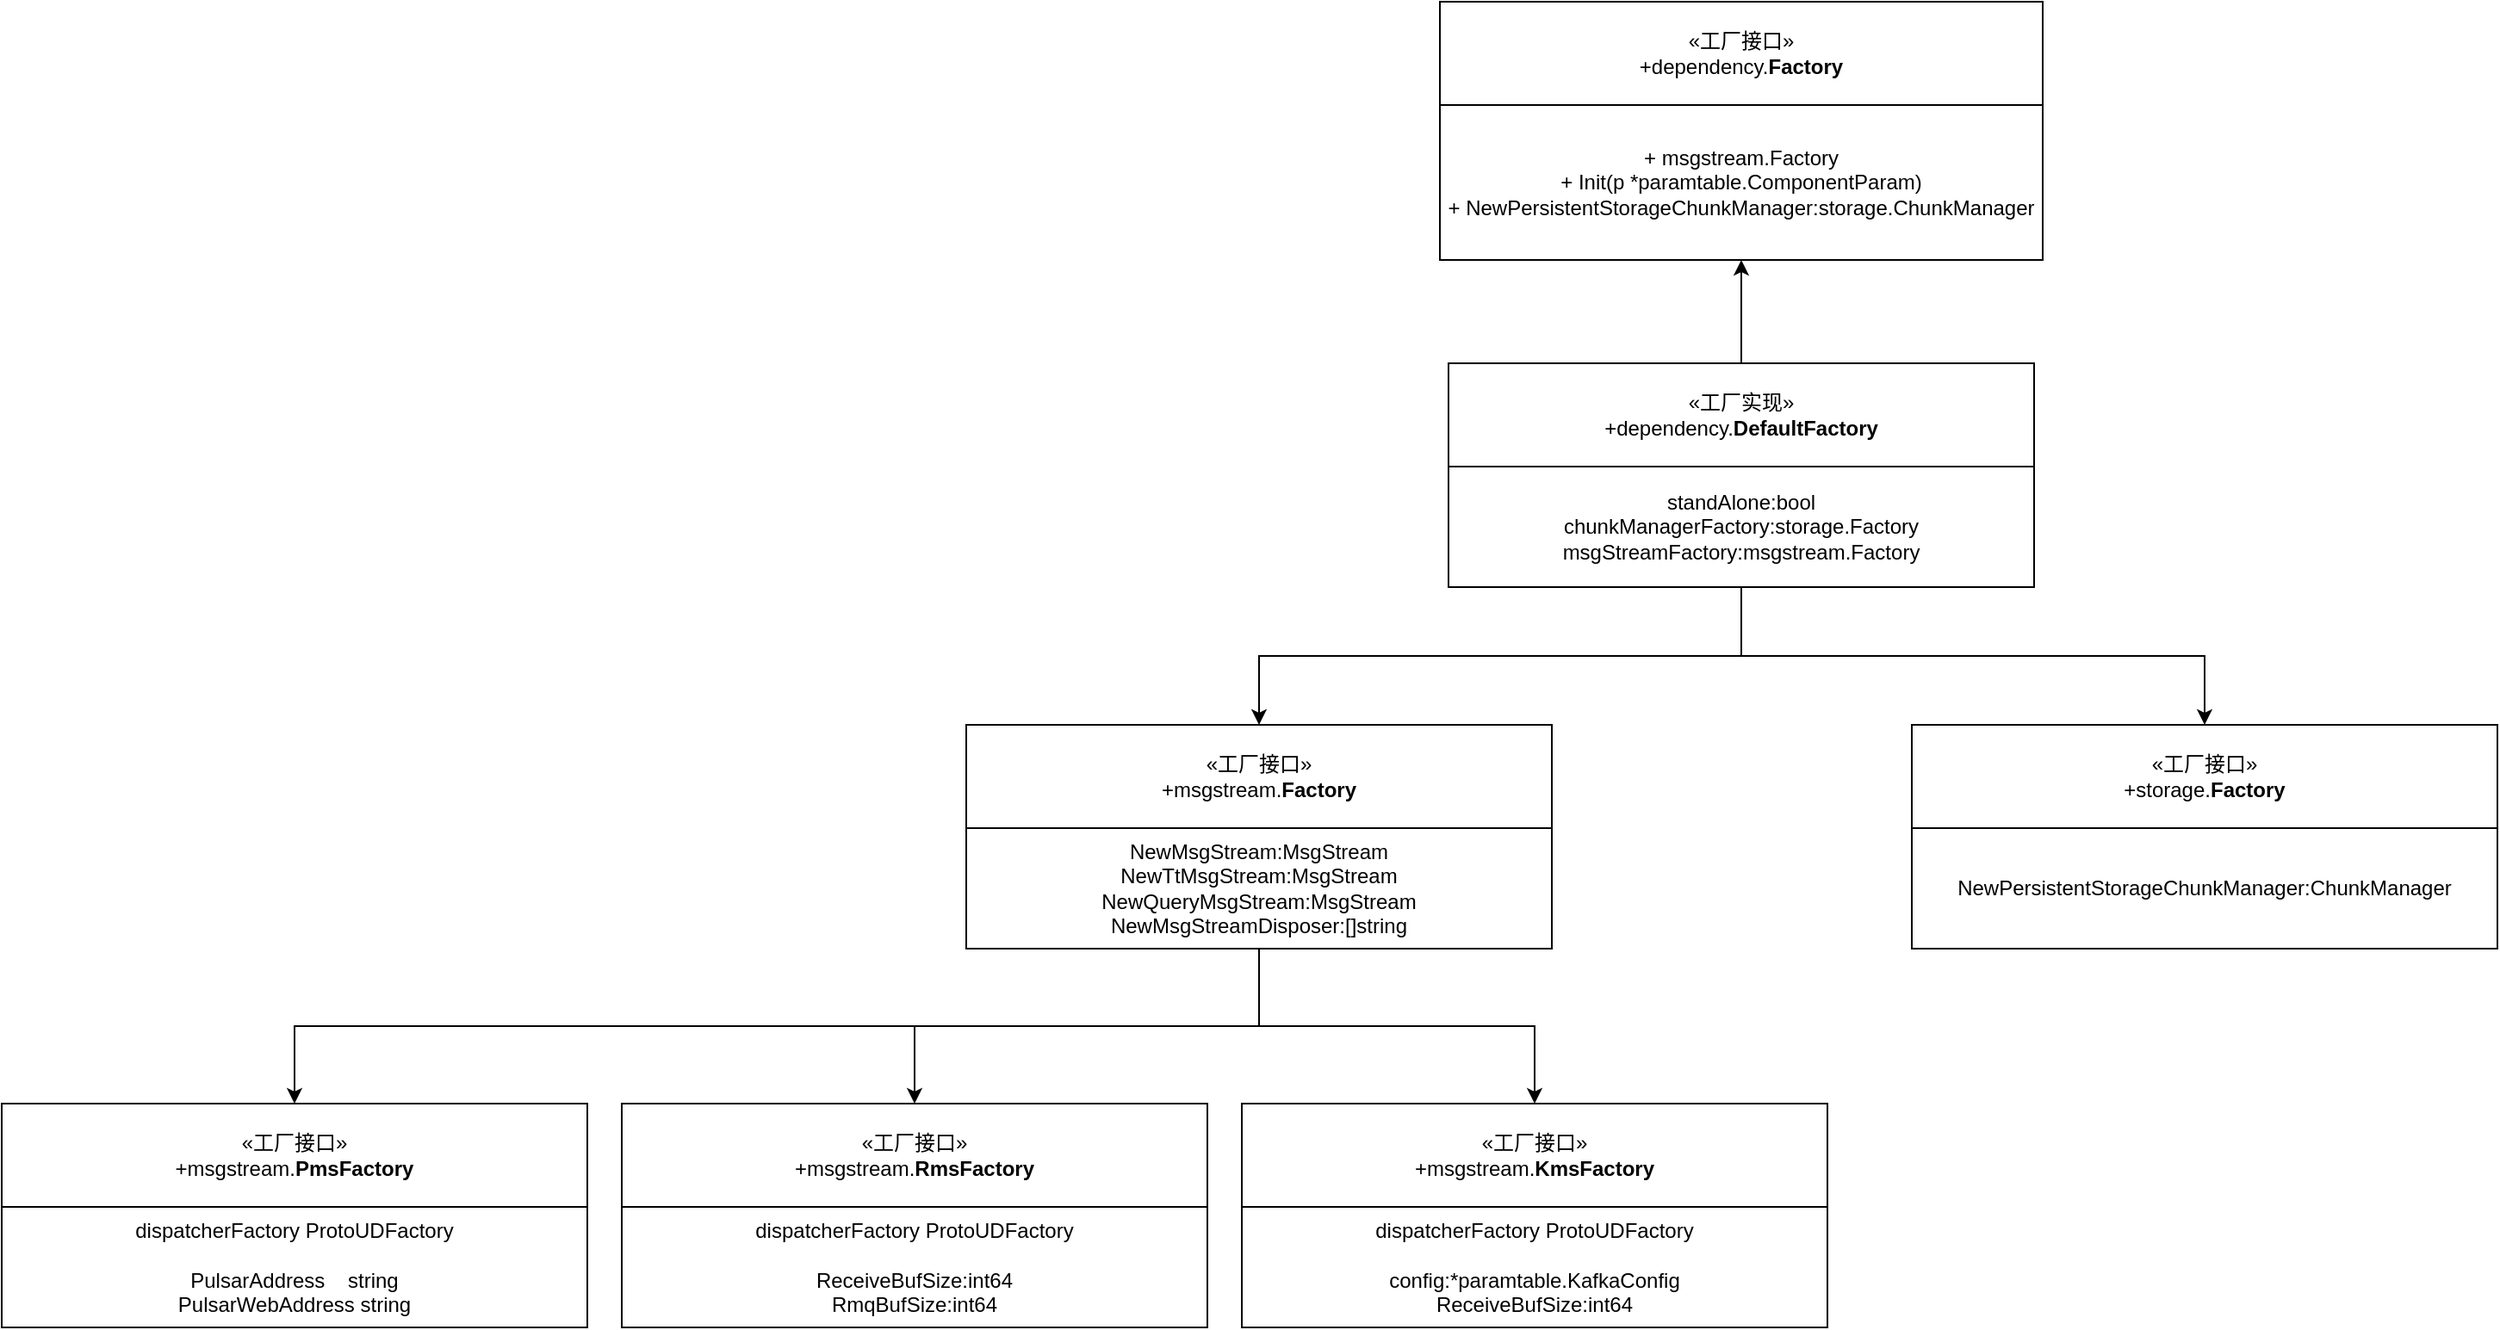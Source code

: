 <mxfile version="24.4.0" type="github">
  <diagram id="C5RBs43oDa-KdzZeNtuy" name="Page-1">
    <mxGraphModel dx="1820" dy="558" grid="1" gridSize="10" guides="1" tooltips="1" connect="1" arrows="1" fold="1" page="1" pageScale="1" pageWidth="827" pageHeight="1169" math="0" shadow="0">
      <root>
        <mxCell id="WIyWlLk6GJQsqaUBKTNV-0" />
        <mxCell id="WIyWlLk6GJQsqaUBKTNV-1" parent="WIyWlLk6GJQsqaUBKTNV-0" />
        <mxCell id="4CMxuWEoI2JvDdu6Hhsh-1" value="&lt;div&gt;&lt;br&gt;&lt;/div&gt;" style="html=1;whiteSpace=wrap;" vertex="1" parent="WIyWlLk6GJQsqaUBKTNV-1">
          <mxGeometry x="295" y="140" width="350" height="150" as="geometry" />
        </mxCell>
        <mxCell id="4CMxuWEoI2JvDdu6Hhsh-10" value="&lt;div&gt;+ msgstream.Factory&lt;br&gt;&lt;/div&gt;&lt;div&gt;+ Init(p *paramtable.ComponentParam)&lt;br&gt;&lt;/div&gt;&lt;div&gt;+ NewPersistentStorageChunkManager:storage.ChunkManager&lt;/div&gt;" style="html=1;whiteSpace=wrap;" vertex="1" parent="WIyWlLk6GJQsqaUBKTNV-1">
          <mxGeometry x="295" y="200" width="350" height="90" as="geometry" />
        </mxCell>
        <mxCell id="4CMxuWEoI2JvDdu6Hhsh-11" value="«工厂接口»&lt;div&gt;+dependency.&lt;b&gt;Factory&lt;br&gt;&lt;/b&gt;&lt;/div&gt;" style="html=1;whiteSpace=wrap;" vertex="1" parent="WIyWlLk6GJQsqaUBKTNV-1">
          <mxGeometry x="295" y="140" width="350" height="60" as="geometry" />
        </mxCell>
        <mxCell id="4CMxuWEoI2JvDdu6Hhsh-15" style="edgeStyle=orthogonalEdgeStyle;rounded=0;orthogonalLoop=1;jettySize=auto;html=1;entryX=0.5;entryY=1;entryDx=0;entryDy=0;" edge="1" parent="WIyWlLk6GJQsqaUBKTNV-1" source="4CMxuWEoI2JvDdu6Hhsh-12" target="4CMxuWEoI2JvDdu6Hhsh-10">
          <mxGeometry relative="1" as="geometry" />
        </mxCell>
        <mxCell id="4CMxuWEoI2JvDdu6Hhsh-12" value="&lt;div&gt;&lt;br&gt;&lt;/div&gt;" style="html=1;whiteSpace=wrap;" vertex="1" parent="WIyWlLk6GJQsqaUBKTNV-1">
          <mxGeometry x="300" y="350" width="340" height="130" as="geometry" />
        </mxCell>
        <mxCell id="4CMxuWEoI2JvDdu6Hhsh-19" style="edgeStyle=orthogonalEdgeStyle;rounded=0;orthogonalLoop=1;jettySize=auto;html=1;entryX=0.5;entryY=0;entryDx=0;entryDy=0;" edge="1" parent="WIyWlLk6GJQsqaUBKTNV-1" source="4CMxuWEoI2JvDdu6Hhsh-13" target="4CMxuWEoI2JvDdu6Hhsh-18">
          <mxGeometry relative="1" as="geometry" />
        </mxCell>
        <mxCell id="4CMxuWEoI2JvDdu6Hhsh-23" style="edgeStyle=orthogonalEdgeStyle;rounded=0;orthogonalLoop=1;jettySize=auto;html=1;" edge="1" parent="WIyWlLk6GJQsqaUBKTNV-1" source="4CMxuWEoI2JvDdu6Hhsh-13" target="4CMxuWEoI2JvDdu6Hhsh-22">
          <mxGeometry relative="1" as="geometry" />
        </mxCell>
        <mxCell id="4CMxuWEoI2JvDdu6Hhsh-13" value="&lt;div&gt;&lt;span style=&quot;background-color: initial;&quot;&gt;standAlone:&lt;/span&gt;&lt;span style=&quot;background-color: initial;&quot;&gt;bool&lt;/span&gt;&lt;/div&gt;&lt;div&gt;&lt;span style=&quot;background-color: initial;&quot;&gt;chunkManagerFactory:storage.Factory&lt;/span&gt;&lt;/div&gt;&lt;div&gt;msgStreamFactory:msgstream.Factory&lt;br&gt;&lt;/div&gt;" style="html=1;whiteSpace=wrap;" vertex="1" parent="WIyWlLk6GJQsqaUBKTNV-1">
          <mxGeometry x="300" y="410" width="340" height="70" as="geometry" />
        </mxCell>
        <mxCell id="4CMxuWEoI2JvDdu6Hhsh-14" value="«工厂实现»&lt;div&gt;+dependency.&lt;span style=&quot;background-color: initial;&quot;&gt;&lt;b&gt;DefaultFactory&lt;/b&gt;&lt;/span&gt;&lt;b&gt;&lt;br&gt;&lt;/b&gt;&lt;/div&gt;" style="html=1;whiteSpace=wrap;" vertex="1" parent="WIyWlLk6GJQsqaUBKTNV-1">
          <mxGeometry x="300" y="350" width="340" height="60" as="geometry" />
        </mxCell>
        <mxCell id="4CMxuWEoI2JvDdu6Hhsh-16" value="&lt;div&gt;&lt;br&gt;&lt;/div&gt;" style="html=1;whiteSpace=wrap;" vertex="1" parent="WIyWlLk6GJQsqaUBKTNV-1">
          <mxGeometry x="20" y="560" width="340" height="130" as="geometry" />
        </mxCell>
        <mxCell id="4CMxuWEoI2JvDdu6Hhsh-27" style="edgeStyle=orthogonalEdgeStyle;rounded=0;orthogonalLoop=1;jettySize=auto;html=1;entryX=0.5;entryY=0;entryDx=0;entryDy=0;exitX=0.5;exitY=1;exitDx=0;exitDy=0;" edge="1" parent="WIyWlLk6GJQsqaUBKTNV-1" source="4CMxuWEoI2JvDdu6Hhsh-17" target="4CMxuWEoI2JvDdu6Hhsh-26">
          <mxGeometry relative="1" as="geometry" />
        </mxCell>
        <mxCell id="4CMxuWEoI2JvDdu6Hhsh-31" style="edgeStyle=orthogonalEdgeStyle;rounded=0;orthogonalLoop=1;jettySize=auto;html=1;entryX=0.5;entryY=0;entryDx=0;entryDy=0;" edge="1" parent="WIyWlLk6GJQsqaUBKTNV-1" source="4CMxuWEoI2JvDdu6Hhsh-17" target="4CMxuWEoI2JvDdu6Hhsh-30">
          <mxGeometry relative="1" as="geometry" />
        </mxCell>
        <mxCell id="4CMxuWEoI2JvDdu6Hhsh-36" style="edgeStyle=orthogonalEdgeStyle;rounded=0;orthogonalLoop=1;jettySize=auto;html=1;entryX=0.5;entryY=0;entryDx=0;entryDy=0;" edge="1" parent="WIyWlLk6GJQsqaUBKTNV-1" source="4CMxuWEoI2JvDdu6Hhsh-17" target="4CMxuWEoI2JvDdu6Hhsh-34">
          <mxGeometry relative="1" as="geometry" />
        </mxCell>
        <mxCell id="4CMxuWEoI2JvDdu6Hhsh-17" value="&lt;div&gt;NewMsgStream:MsgStream&lt;br&gt;NewTtMsgStream:MsgStream&lt;br&gt;&lt;/div&gt;&lt;div&gt;NewQueryMsgStream:MsgStream&lt;br&gt;&lt;/div&gt;&lt;div&gt;NewMsgStreamDisposer:[]string&lt;br&gt;&lt;/div&gt;" style="html=1;whiteSpace=wrap;" vertex="1" parent="WIyWlLk6GJQsqaUBKTNV-1">
          <mxGeometry x="20" y="620" width="340" height="70" as="geometry" />
        </mxCell>
        <mxCell id="4CMxuWEoI2JvDdu6Hhsh-18" value="«工厂接口»&lt;div&gt;+msgstream.&lt;span style=&quot;background-color: initial;&quot;&gt;&lt;b&gt;Factory&lt;/b&gt;&lt;/span&gt;&lt;b&gt;&lt;br&gt;&lt;/b&gt;&lt;/div&gt;" style="html=1;whiteSpace=wrap;" vertex="1" parent="WIyWlLk6GJQsqaUBKTNV-1">
          <mxGeometry x="20" y="560" width="340" height="60" as="geometry" />
        </mxCell>
        <mxCell id="4CMxuWEoI2JvDdu6Hhsh-20" value="&lt;div&gt;&lt;br&gt;&lt;/div&gt;" style="html=1;whiteSpace=wrap;" vertex="1" parent="WIyWlLk6GJQsqaUBKTNV-1">
          <mxGeometry x="569" y="560" width="340" height="130" as="geometry" />
        </mxCell>
        <mxCell id="4CMxuWEoI2JvDdu6Hhsh-21" value="&lt;div&gt;NewPersistentStorageChunkManager:ChunkManager&lt;br&gt;&lt;/div&gt;" style="html=1;whiteSpace=wrap;" vertex="1" parent="WIyWlLk6GJQsqaUBKTNV-1">
          <mxGeometry x="569" y="620" width="340" height="70" as="geometry" />
        </mxCell>
        <mxCell id="4CMxuWEoI2JvDdu6Hhsh-22" value="«工厂接口»&lt;div&gt;+storage.&lt;span style=&quot;background-color: initial;&quot;&gt;&lt;b&gt;Factory&lt;/b&gt;&lt;/span&gt;&lt;b&gt;&lt;br&gt;&lt;/b&gt;&lt;/div&gt;" style="html=1;whiteSpace=wrap;" vertex="1" parent="WIyWlLk6GJQsqaUBKTNV-1">
          <mxGeometry x="569" y="560" width="340" height="60" as="geometry" />
        </mxCell>
        <mxCell id="4CMxuWEoI2JvDdu6Hhsh-24" value="&lt;div&gt;&lt;br&gt;&lt;/div&gt;" style="html=1;whiteSpace=wrap;" vertex="1" parent="WIyWlLk6GJQsqaUBKTNV-1">
          <mxGeometry x="-540" y="780" width="340" height="130" as="geometry" />
        </mxCell>
        <mxCell id="4CMxuWEoI2JvDdu6Hhsh-25" value="&lt;div&gt;dispatcherFactory ProtoUDFactory&lt;br&gt;&lt;/div&gt;&lt;div&gt;&lt;br&gt;&lt;/div&gt;&lt;div&gt;PulsarAddress&amp;nbsp; &amp;nbsp; string&lt;br&gt;&lt;/div&gt;&lt;div&gt;PulsarWebAddress string&lt;br&gt;&lt;/div&gt;" style="html=1;whiteSpace=wrap;" vertex="1" parent="WIyWlLk6GJQsqaUBKTNV-1">
          <mxGeometry x="-540" y="840" width="340" height="70" as="geometry" />
        </mxCell>
        <mxCell id="4CMxuWEoI2JvDdu6Hhsh-26" value="«工厂接口»&lt;div&gt;+msgstream.&lt;span style=&quot;background-color: initial;&quot;&gt;&lt;b&gt;PmsFactory&lt;/b&gt;&lt;/span&gt;&lt;b&gt;&lt;br&gt;&lt;/b&gt;&lt;/div&gt;" style="html=1;whiteSpace=wrap;" vertex="1" parent="WIyWlLk6GJQsqaUBKTNV-1">
          <mxGeometry x="-540" y="780" width="340" height="60" as="geometry" />
        </mxCell>
        <mxCell id="4CMxuWEoI2JvDdu6Hhsh-28" value="&lt;div&gt;&lt;br&gt;&lt;/div&gt;" style="html=1;whiteSpace=wrap;" vertex="1" parent="WIyWlLk6GJQsqaUBKTNV-1">
          <mxGeometry x="-180" y="780" width="340" height="130" as="geometry" />
        </mxCell>
        <mxCell id="4CMxuWEoI2JvDdu6Hhsh-29" value="&lt;div&gt;dispatcherFactory ProtoUDFactory&lt;br&gt;&lt;/div&gt;&lt;div&gt;&lt;br&gt;&lt;/div&gt;&lt;div&gt;ReceiveBufSize:int64&lt;br&gt;&lt;/div&gt;&lt;div&gt;RmqBufSize:int64&lt;br&gt;&lt;/div&gt;" style="html=1;whiteSpace=wrap;" vertex="1" parent="WIyWlLk6GJQsqaUBKTNV-1">
          <mxGeometry x="-180" y="840" width="340" height="70" as="geometry" />
        </mxCell>
        <mxCell id="4CMxuWEoI2JvDdu6Hhsh-30" value="«工厂接口»&lt;div&gt;+msgstream.&lt;span style=&quot;background-color: initial;&quot;&gt;&lt;b&gt;RmsFactory&lt;/b&gt;&lt;/span&gt;&lt;b&gt;&lt;br&gt;&lt;/b&gt;&lt;/div&gt;" style="html=1;whiteSpace=wrap;" vertex="1" parent="WIyWlLk6GJQsqaUBKTNV-1">
          <mxGeometry x="-180" y="780" width="340" height="60" as="geometry" />
        </mxCell>
        <mxCell id="4CMxuWEoI2JvDdu6Hhsh-32" value="&lt;div&gt;&lt;br&gt;&lt;/div&gt;" style="html=1;whiteSpace=wrap;" vertex="1" parent="WIyWlLk6GJQsqaUBKTNV-1">
          <mxGeometry x="180" y="780" width="340" height="130" as="geometry" />
        </mxCell>
        <mxCell id="4CMxuWEoI2JvDdu6Hhsh-33" value="&lt;div&gt;dispatcherFactory ProtoUDFactory&lt;br&gt;&lt;/div&gt;&lt;div&gt;&lt;br&gt;&lt;/div&gt;&lt;div&gt;config:*paramtable.KafkaConfig&lt;br&gt;&lt;/div&gt;&lt;div&gt;ReceiveBufSize:int64&lt;br&gt;&lt;/div&gt;" style="html=1;whiteSpace=wrap;" vertex="1" parent="WIyWlLk6GJQsqaUBKTNV-1">
          <mxGeometry x="180" y="840" width="340" height="70" as="geometry" />
        </mxCell>
        <mxCell id="4CMxuWEoI2JvDdu6Hhsh-34" value="«工厂接口»&lt;div&gt;+msgstream.&lt;span style=&quot;background-color: initial;&quot;&gt;&lt;b&gt;KmsFactory&lt;/b&gt;&lt;/span&gt;&lt;b&gt;&lt;br&gt;&lt;/b&gt;&lt;/div&gt;" style="html=1;whiteSpace=wrap;" vertex="1" parent="WIyWlLk6GJQsqaUBKTNV-1">
          <mxGeometry x="180" y="780" width="340" height="60" as="geometry" />
        </mxCell>
      </root>
    </mxGraphModel>
  </diagram>
</mxfile>
